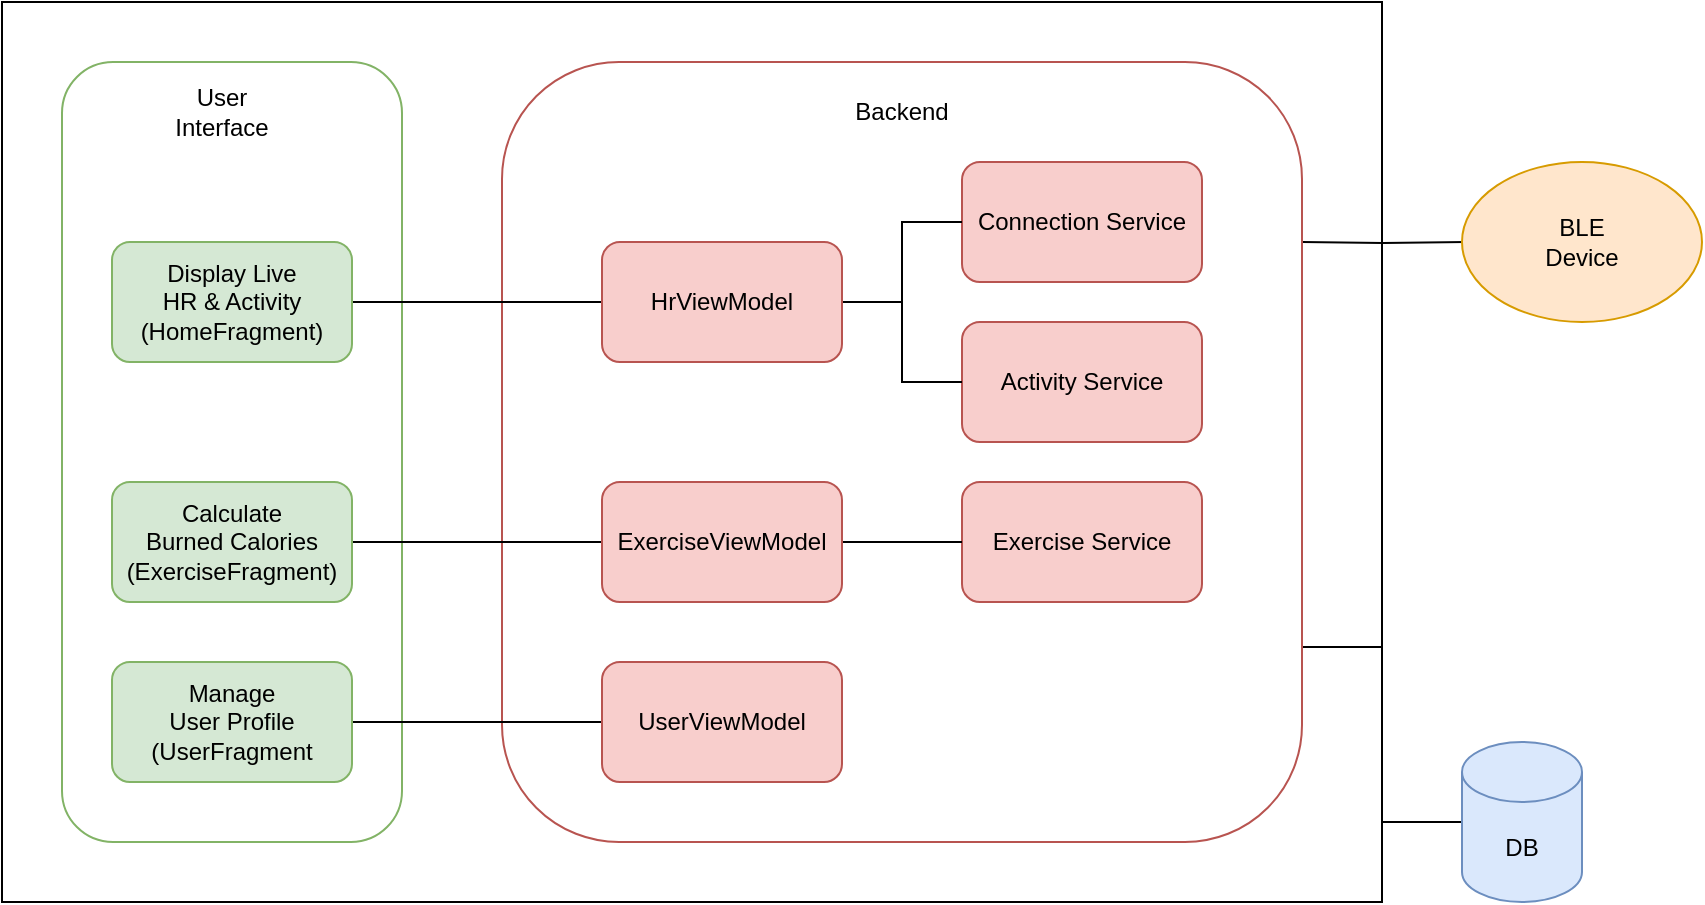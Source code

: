 <mxfile version="21.6.1" type="github">
  <diagram name="Seite-1" id="Fh_kDbGQZiGUxIgXBgN6">
    <mxGraphModel dx="795" dy="519" grid="1" gridSize="10" guides="1" tooltips="1" connect="1" arrows="1" fold="1" page="1" pageScale="1" pageWidth="827" pageHeight="1169" math="0" shadow="0">
      <root>
        <mxCell id="0" />
        <mxCell id="1" parent="0" />
        <mxCell id="FjM_dbm6_is1QUp92N-L-1" value="" style="rounded=0;whiteSpace=wrap;html=1;" vertex="1" parent="1">
          <mxGeometry x="40" y="40" width="690" height="450" as="geometry" />
        </mxCell>
        <mxCell id="FjM_dbm6_is1QUp92N-L-16" style="edgeStyle=orthogonalEdgeStyle;rounded=0;orthogonalLoop=1;jettySize=auto;html=1;exitX=1;exitY=0.75;exitDx=0;exitDy=0;entryX=0;entryY=0.5;entryDx=0;entryDy=0;entryPerimeter=0;endArrow=none;endFill=0;" edge="1" parent="1" source="FjM_dbm6_is1QUp92N-L-7" target="FjM_dbm6_is1QUp92N-L-14">
          <mxGeometry relative="1" as="geometry" />
        </mxCell>
        <mxCell id="FjM_dbm6_is1QUp92N-L-17" style="edgeStyle=orthogonalEdgeStyle;rounded=0;orthogonalLoop=1;jettySize=auto;html=1;entryX=0.017;entryY=0.5;entryDx=0;entryDy=0;entryPerimeter=0;endArrow=none;endFill=0;" edge="1" parent="1" target="FjM_dbm6_is1QUp92N-L-15">
          <mxGeometry relative="1" as="geometry">
            <mxPoint x="690" y="160" as="sourcePoint" />
          </mxGeometry>
        </mxCell>
        <mxCell id="FjM_dbm6_is1QUp92N-L-7" value="" style="rounded=1;whiteSpace=wrap;html=1;fillColor=none;strokeColor=#b85450;" vertex="1" parent="1">
          <mxGeometry x="290" y="70" width="400" height="390" as="geometry" />
        </mxCell>
        <mxCell id="FjM_dbm6_is1QUp92N-L-2" value="" style="rounded=1;whiteSpace=wrap;html=1;fillColor=none;strokeColor=#82b366;" vertex="1" parent="1">
          <mxGeometry x="70" y="70" width="170" height="390" as="geometry" />
        </mxCell>
        <mxCell id="FjM_dbm6_is1QUp92N-L-3" value="User Interface" style="text;html=1;strokeColor=none;fillColor=none;align=center;verticalAlign=middle;whiteSpace=wrap;rounded=0;" vertex="1" parent="1">
          <mxGeometry x="120" y="80" width="60" height="30" as="geometry" />
        </mxCell>
        <mxCell id="FjM_dbm6_is1QUp92N-L-27" style="edgeStyle=orthogonalEdgeStyle;rounded=0;orthogonalLoop=1;jettySize=auto;html=1;exitX=1;exitY=0.5;exitDx=0;exitDy=0;entryX=0;entryY=0.5;entryDx=0;entryDy=0;endArrow=none;endFill=0;" edge="1" parent="1" source="FjM_dbm6_is1QUp92N-L-4" target="FjM_dbm6_is1QUp92N-L-23">
          <mxGeometry relative="1" as="geometry" />
        </mxCell>
        <mxCell id="FjM_dbm6_is1QUp92N-L-4" value="Display Live &lt;br&gt;HR &amp;amp; Activity&lt;br&gt;(HomeFragment)" style="rounded=1;whiteSpace=wrap;html=1;fillColor=#d5e8d4;strokeColor=#82b366;" vertex="1" parent="1">
          <mxGeometry x="95" y="160" width="120" height="60" as="geometry" />
        </mxCell>
        <mxCell id="FjM_dbm6_is1QUp92N-L-25" style="edgeStyle=orthogonalEdgeStyle;rounded=0;orthogonalLoop=1;jettySize=auto;html=1;exitX=1;exitY=0.5;exitDx=0;exitDy=0;entryX=0;entryY=0.5;entryDx=0;entryDy=0;endArrow=none;endFill=0;" edge="1" parent="1" source="FjM_dbm6_is1QUp92N-L-5" target="FjM_dbm6_is1QUp92N-L-24">
          <mxGeometry relative="1" as="geometry" />
        </mxCell>
        <mxCell id="FjM_dbm6_is1QUp92N-L-5" value="Calculate &lt;br&gt;Burned Calories&lt;br&gt;(ExerciseFragment)" style="rounded=1;whiteSpace=wrap;html=1;fillColor=#d5e8d4;strokeColor=#82b366;" vertex="1" parent="1">
          <mxGeometry x="95" y="280" width="120" height="60" as="geometry" />
        </mxCell>
        <mxCell id="FjM_dbm6_is1QUp92N-L-19" style="edgeStyle=orthogonalEdgeStyle;rounded=0;orthogonalLoop=1;jettySize=auto;html=1;exitX=1;exitY=0.5;exitDx=0;exitDy=0;entryX=0;entryY=0.5;entryDx=0;entryDy=0;endArrow=none;endFill=0;" edge="1" parent="1" source="FjM_dbm6_is1QUp92N-L-6" target="FjM_dbm6_is1QUp92N-L-11">
          <mxGeometry relative="1" as="geometry" />
        </mxCell>
        <mxCell id="FjM_dbm6_is1QUp92N-L-6" value="Manage &lt;br&gt;User Profile&lt;br&gt;(UserFragment" style="rounded=1;whiteSpace=wrap;html=1;fillColor=#d5e8d4;strokeColor=#82b366;" vertex="1" parent="1">
          <mxGeometry x="95" y="370" width="120" height="60" as="geometry" />
        </mxCell>
        <mxCell id="FjM_dbm6_is1QUp92N-L-8" value="Backend" style="text;html=1;strokeColor=none;fillColor=none;align=center;verticalAlign=middle;whiteSpace=wrap;rounded=0;" vertex="1" parent="1">
          <mxGeometry x="460" y="80" width="60" height="30" as="geometry" />
        </mxCell>
        <mxCell id="FjM_dbm6_is1QUp92N-L-9" value="Connection Service" style="rounded=1;whiteSpace=wrap;html=1;fillColor=#f8cecc;strokeColor=#b85450;" vertex="1" parent="1">
          <mxGeometry x="520" y="120" width="120" height="60" as="geometry" />
        </mxCell>
        <mxCell id="FjM_dbm6_is1QUp92N-L-10" value="Exercise Service" style="rounded=1;whiteSpace=wrap;html=1;fillColor=#f8cecc;strokeColor=#b85450;" vertex="1" parent="1">
          <mxGeometry x="520" y="280" width="120" height="60" as="geometry" />
        </mxCell>
        <mxCell id="FjM_dbm6_is1QUp92N-L-11" value="UserViewModel" style="rounded=1;whiteSpace=wrap;html=1;fillColor=#f8cecc;strokeColor=#b85450;" vertex="1" parent="1">
          <mxGeometry x="340" y="370" width="120" height="60" as="geometry" />
        </mxCell>
        <mxCell id="FjM_dbm6_is1QUp92N-L-14" value="DB" style="shape=cylinder3;whiteSpace=wrap;html=1;boundedLbl=1;backgroundOutline=1;size=15;fillColor=#dae8fc;strokeColor=#6c8ebf;" vertex="1" parent="1">
          <mxGeometry x="770" y="410" width="60" height="80" as="geometry" />
        </mxCell>
        <mxCell id="FjM_dbm6_is1QUp92N-L-15" value="BLE&lt;br&gt;Device" style="ellipse;whiteSpace=wrap;html=1;fillColor=#ffe6cc;strokeColor=#d79b00;" vertex="1" parent="1">
          <mxGeometry x="770" y="120" width="120" height="80" as="geometry" />
        </mxCell>
        <mxCell id="FjM_dbm6_is1QUp92N-L-21" value="Activity Service" style="rounded=1;whiteSpace=wrap;html=1;fillColor=#f8cecc;strokeColor=#b85450;" vertex="1" parent="1">
          <mxGeometry x="520" y="200" width="120" height="60" as="geometry" />
        </mxCell>
        <mxCell id="FjM_dbm6_is1QUp92N-L-28" style="edgeStyle=orthogonalEdgeStyle;rounded=0;orthogonalLoop=1;jettySize=auto;html=1;exitX=1;exitY=0.5;exitDx=0;exitDy=0;endArrow=none;endFill=0;" edge="1" parent="1" source="FjM_dbm6_is1QUp92N-L-23" target="FjM_dbm6_is1QUp92N-L-9">
          <mxGeometry relative="1" as="geometry" />
        </mxCell>
        <mxCell id="FjM_dbm6_is1QUp92N-L-29" style="edgeStyle=orthogonalEdgeStyle;rounded=0;orthogonalLoop=1;jettySize=auto;html=1;exitX=1;exitY=0.5;exitDx=0;exitDy=0;entryX=0;entryY=0.5;entryDx=0;entryDy=0;endArrow=none;endFill=0;" edge="1" parent="1" source="FjM_dbm6_is1QUp92N-L-23" target="FjM_dbm6_is1QUp92N-L-21">
          <mxGeometry relative="1" as="geometry" />
        </mxCell>
        <mxCell id="FjM_dbm6_is1QUp92N-L-23" value="HrViewModel" style="rounded=1;whiteSpace=wrap;html=1;fillColor=#f8cecc;strokeColor=#b85450;" vertex="1" parent="1">
          <mxGeometry x="340" y="160" width="120" height="60" as="geometry" />
        </mxCell>
        <mxCell id="FjM_dbm6_is1QUp92N-L-26" style="edgeStyle=orthogonalEdgeStyle;rounded=0;orthogonalLoop=1;jettySize=auto;html=1;exitX=1;exitY=0.5;exitDx=0;exitDy=0;entryX=0;entryY=0.5;entryDx=0;entryDy=0;endArrow=none;endFill=0;" edge="1" parent="1" source="FjM_dbm6_is1QUp92N-L-24" target="FjM_dbm6_is1QUp92N-L-10">
          <mxGeometry relative="1" as="geometry" />
        </mxCell>
        <mxCell id="FjM_dbm6_is1QUp92N-L-24" value="ExerciseViewModel" style="rounded=1;whiteSpace=wrap;html=1;fillColor=#f8cecc;strokeColor=#b85450;" vertex="1" parent="1">
          <mxGeometry x="340" y="280" width="120" height="60" as="geometry" />
        </mxCell>
      </root>
    </mxGraphModel>
  </diagram>
</mxfile>
